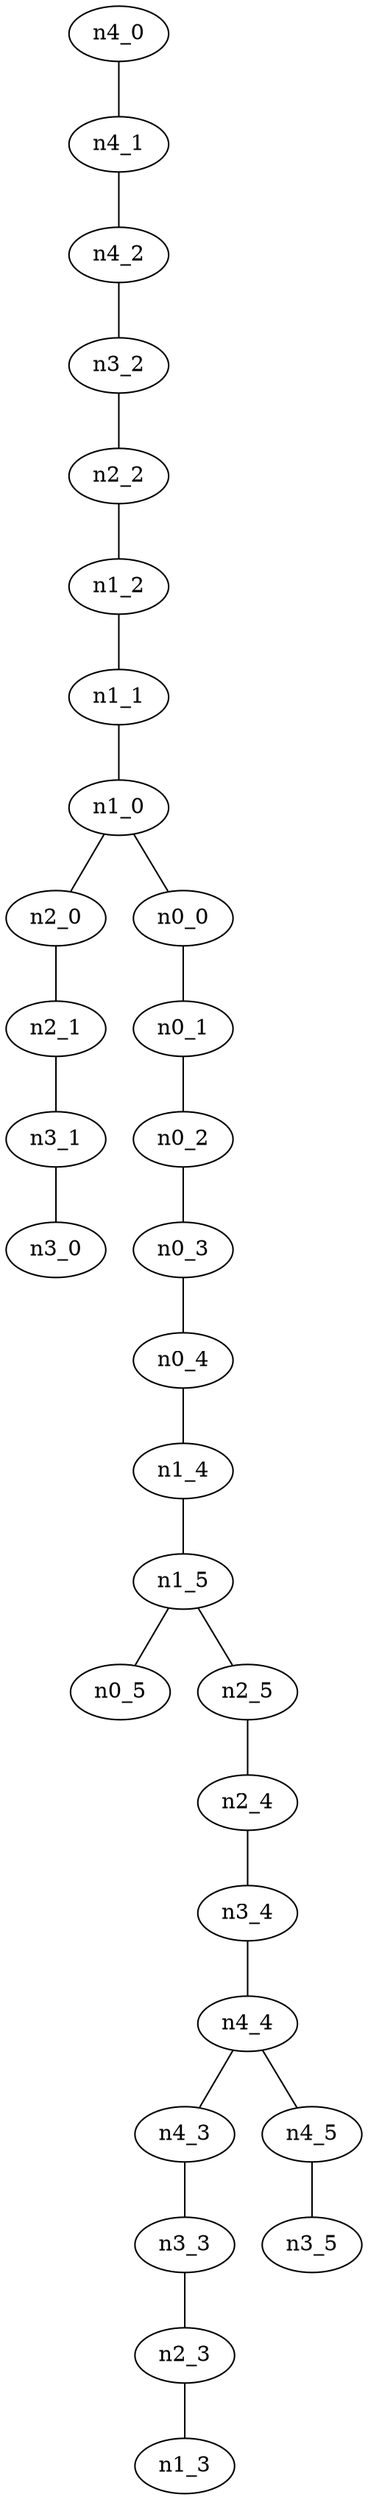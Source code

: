 graph G {
"n4_0";
"n0_5";
"n0_4";
"n1_1";
"n3_0";
"n4_1";
"n0_1";
"n3_5";
"n3_2";
"n3_1";
"n3_3";
"n2_2";
"n2_1";
"n1_5";
"n0_2";
"n4_3";
"n4_2";
"n1_0";
"n2_5";
"n4_4";
"n2_4";
"n2_3";
"n4_5";
"n1_2";
"n1_4";
"n1_3";
"n3_4";
"n2_0";
"n0_0";
"n0_3";
    "n2_5" -- "n2_4";
    "n3_4" -- "n4_4";
    "n1_2" -- "n1_1";
    "n1_0" -- "n2_0";
    "n3_1" -- "n3_0";
    "n2_4" -- "n3_4";
    "n4_3" -- "n3_3";
    "n0_4" -- "n1_4";
    "n3_2" -- "n2_2";
    "n4_1" -- "n4_2";
    "n4_4" -- "n4_3";
    "n1_1" -- "n1_0";
    "n2_3" -- "n1_3";
    "n0_2" -- "n0_3";
    "n2_1" -- "n3_1";
    "n2_2" -- "n1_2";
    "n0_3" -- "n0_4";
    "n4_2" -- "n3_2";
    "n1_4" -- "n1_5";
    "n4_5" -- "n3_5";
    "n4_0" -- "n4_1";
    "n2_0" -- "n2_1";
    "n1_0" -- "n0_0";
    "n3_3" -- "n2_3";
    "n1_5" -- "n2_5";
    "n4_4" -- "n4_5";
    "n0_0" -- "n0_1";
    "n1_5" -- "n0_5";
    "n0_1" -- "n0_2";
}
